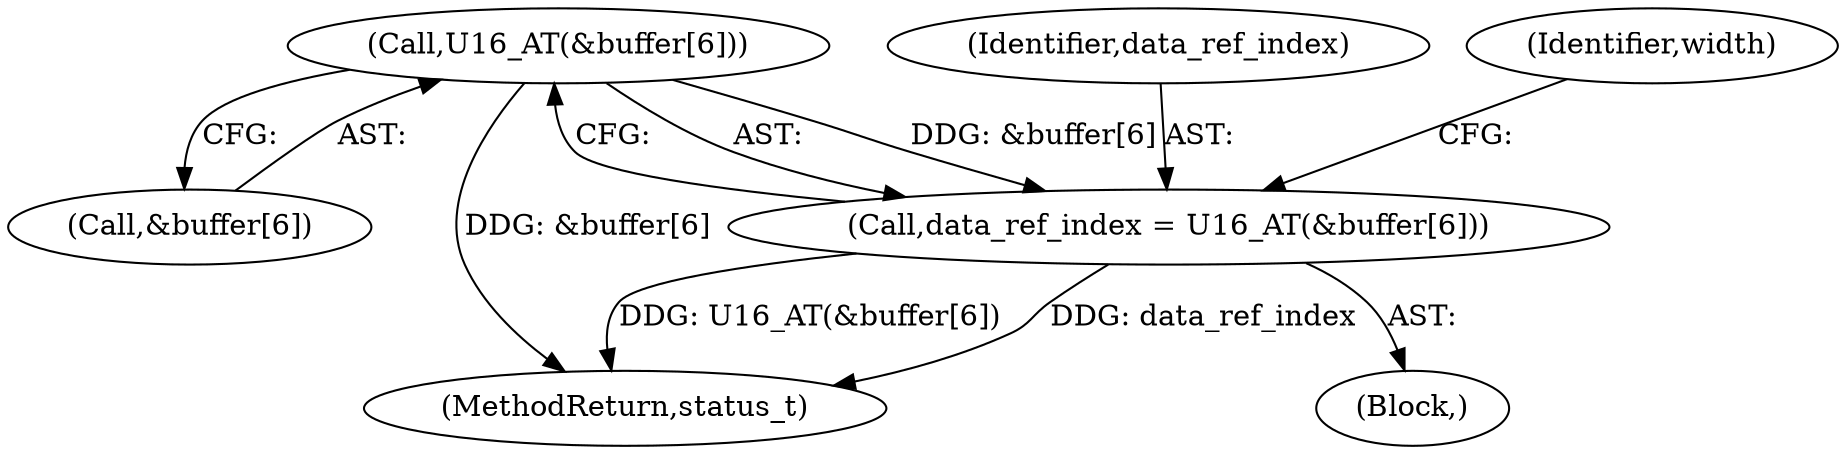 digraph "0_Android_6fe85f7e15203e48df2cc3e8e1c4bc6ad49dc968@array" {
"1001657" [label="(Call,U16_AT(&buffer[6]))"];
"1001655" [label="(Call,data_ref_index = U16_AT(&buffer[6]))"];
"1001658" [label="(Call,&buffer[6])"];
"1001657" [label="(Call,U16_AT(&buffer[6]))"];
"1001656" [label="(Identifier,data_ref_index)"];
"1001655" [label="(Call,data_ref_index = U16_AT(&buffer[6]))"];
"1002931" [label="(MethodReturn,status_t)"];
"1001625" [label="(Block,)"];
"1001664" [label="(Identifier,width)"];
"1001657" -> "1001655"  [label="AST: "];
"1001657" -> "1001658"  [label="CFG: "];
"1001658" -> "1001657"  [label="AST: "];
"1001655" -> "1001657"  [label="CFG: "];
"1001657" -> "1002931"  [label="DDG: &buffer[6]"];
"1001657" -> "1001655"  [label="DDG: &buffer[6]"];
"1001655" -> "1001625"  [label="AST: "];
"1001656" -> "1001655"  [label="AST: "];
"1001664" -> "1001655"  [label="CFG: "];
"1001655" -> "1002931"  [label="DDG: data_ref_index"];
"1001655" -> "1002931"  [label="DDG: U16_AT(&buffer[6])"];
}
